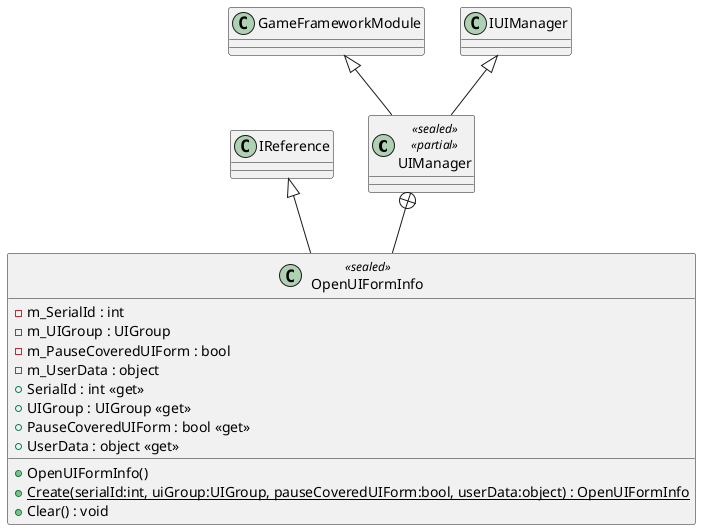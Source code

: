 @startuml
class UIManager <<sealed>> <<partial>> {
}
class OpenUIFormInfo <<sealed>> {
    - m_SerialId : int
    - m_UIGroup : UIGroup
    - m_PauseCoveredUIForm : bool
    - m_UserData : object
    + OpenUIFormInfo()
    + SerialId : int <<get>>
    + UIGroup : UIGroup <<get>>
    + PauseCoveredUIForm : bool <<get>>
    + UserData : object <<get>>
    + {static} Create(serialId:int, uiGroup:UIGroup, pauseCoveredUIForm:bool, userData:object) : OpenUIFormInfo
    + Clear() : void
}
GameFrameworkModule <|-- UIManager
IUIManager <|-- UIManager
UIManager +-- OpenUIFormInfo
IReference <|-- OpenUIFormInfo
@enduml
